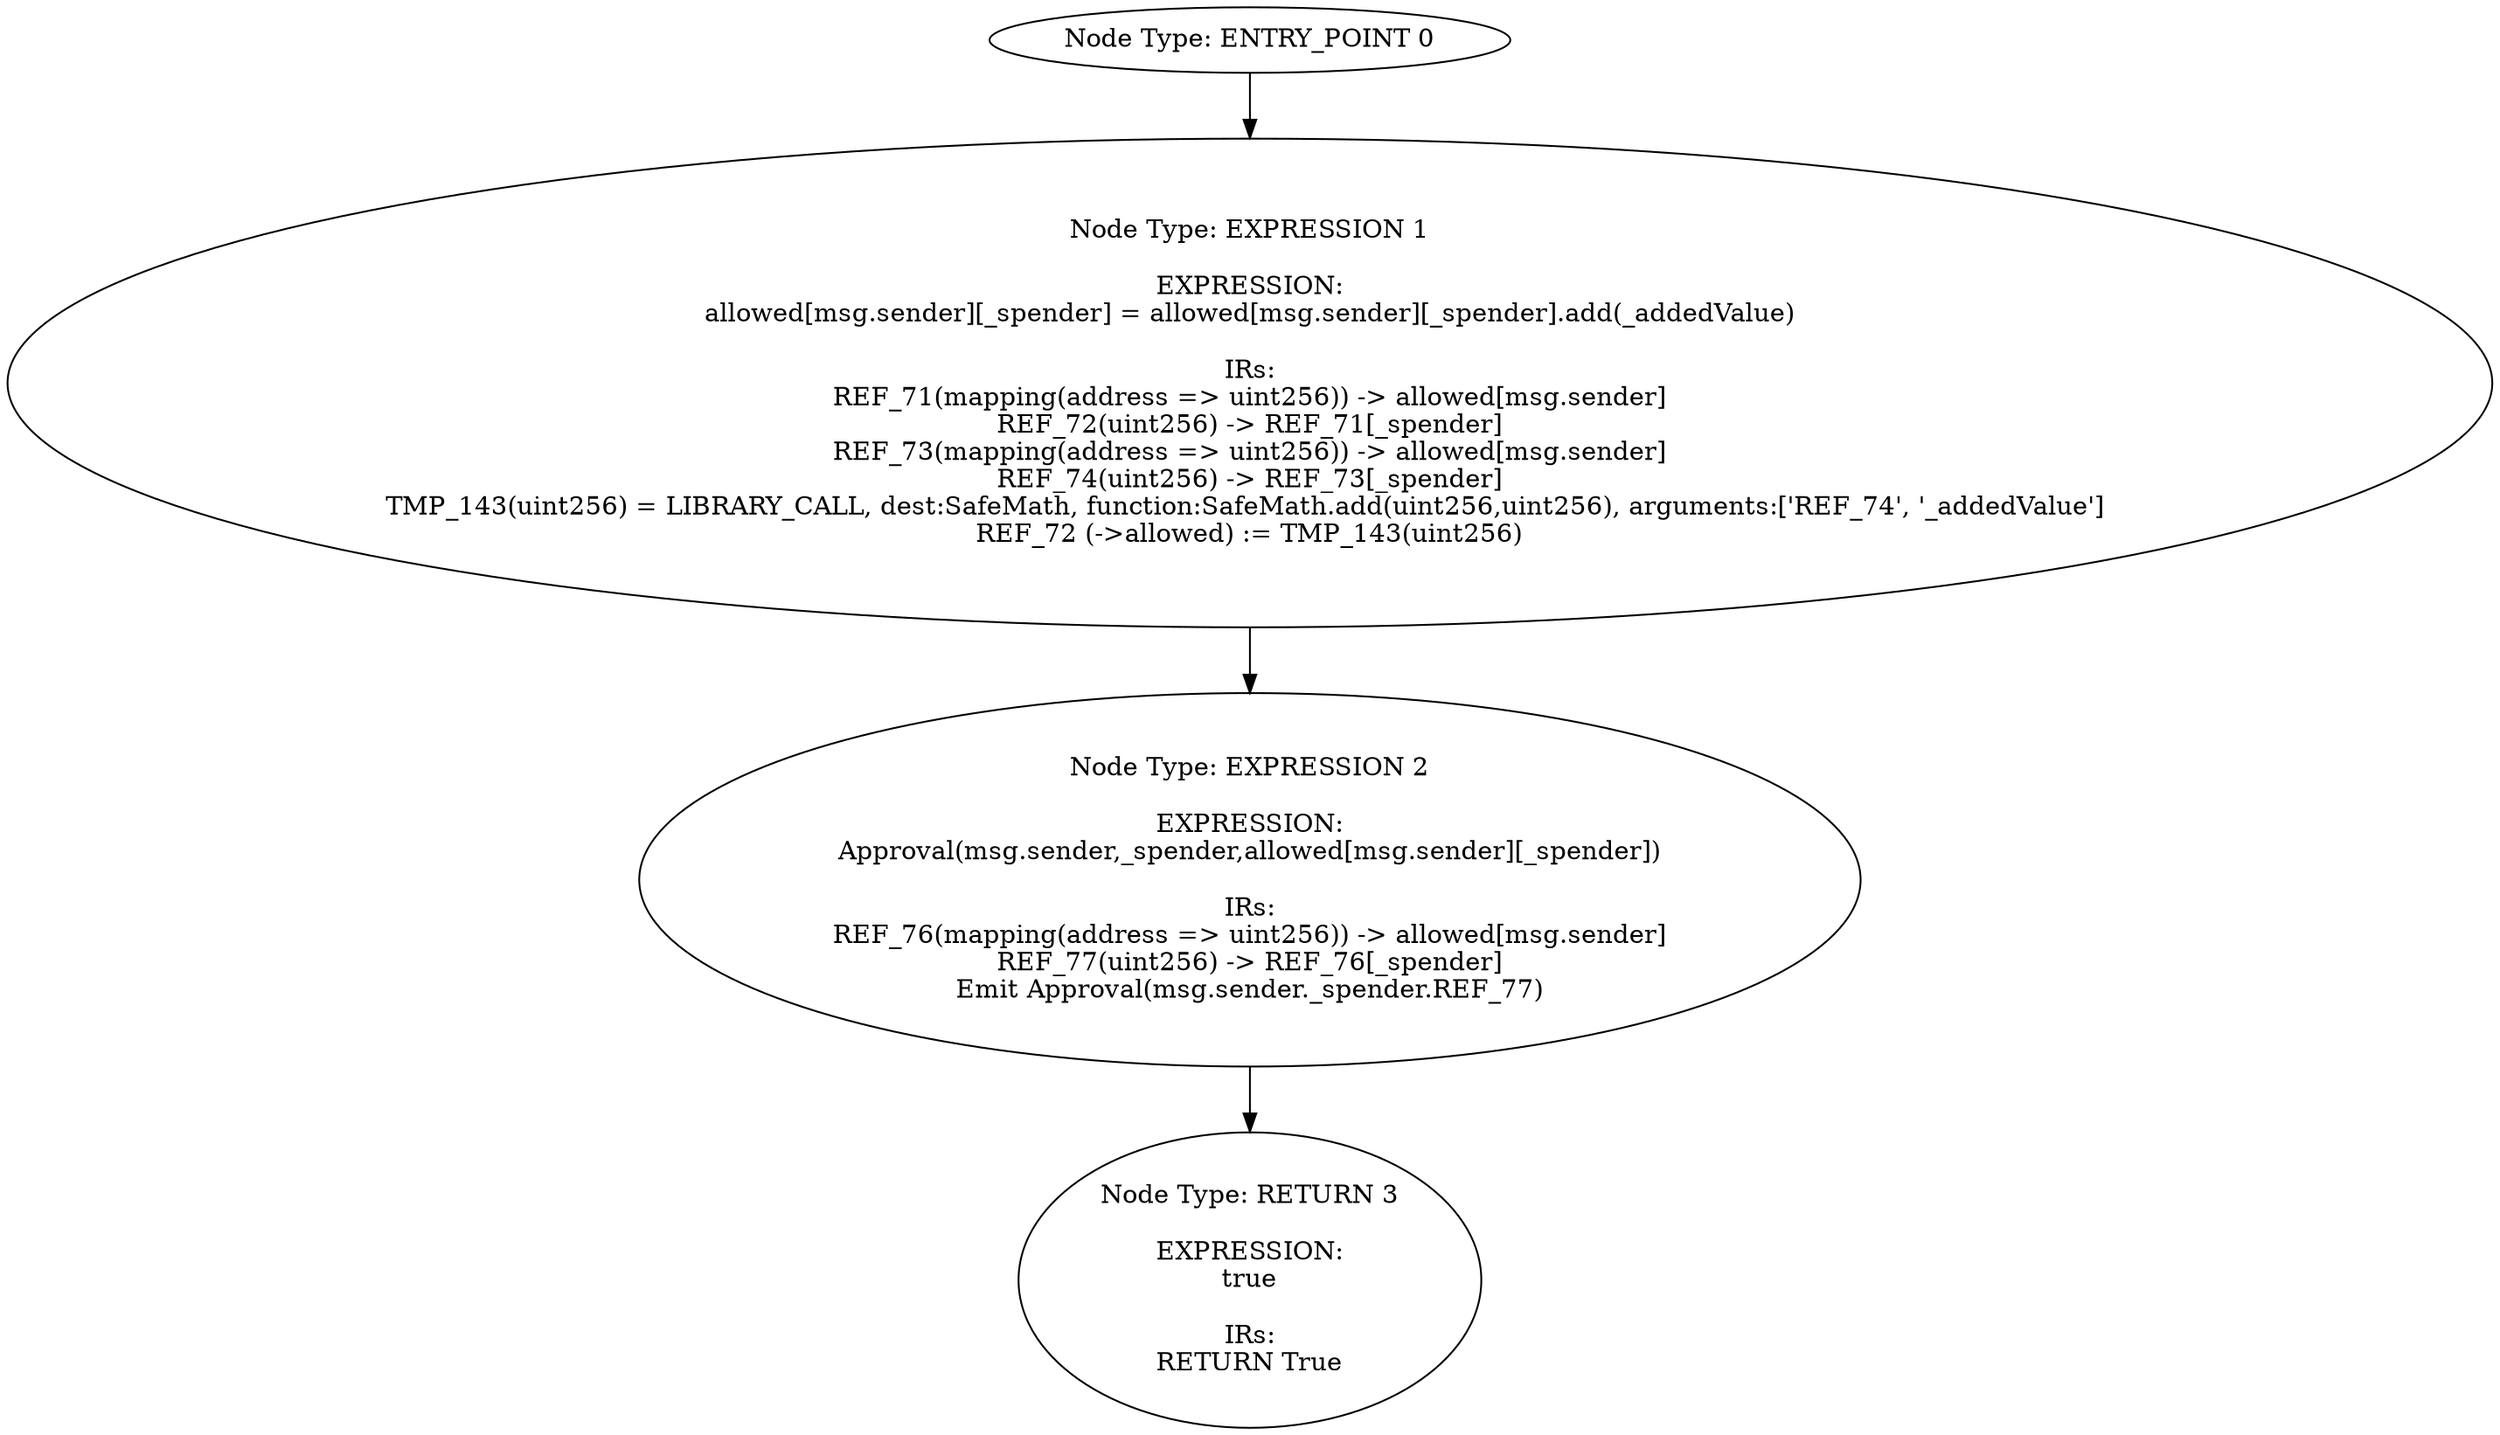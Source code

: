 digraph{
0[label="Node Type: ENTRY_POINT 0
"];
0->1;
1[label="Node Type: EXPRESSION 1

EXPRESSION:
allowed[msg.sender][_spender] = allowed[msg.sender][_spender].add(_addedValue)

IRs:
REF_71(mapping(address => uint256)) -> allowed[msg.sender]
REF_72(uint256) -> REF_71[_spender]
REF_73(mapping(address => uint256)) -> allowed[msg.sender]
REF_74(uint256) -> REF_73[_spender]
TMP_143(uint256) = LIBRARY_CALL, dest:SafeMath, function:SafeMath.add(uint256,uint256), arguments:['REF_74', '_addedValue'] 
REF_72 (->allowed) := TMP_143(uint256)"];
1->2;
2[label="Node Type: EXPRESSION 2

EXPRESSION:
Approval(msg.sender,_spender,allowed[msg.sender][_spender])

IRs:
REF_76(mapping(address => uint256)) -> allowed[msg.sender]
REF_77(uint256) -> REF_76[_spender]
Emit Approval(msg.sender._spender.REF_77)"];
2->3;
3[label="Node Type: RETURN 3

EXPRESSION:
true

IRs:
RETURN True"];
}
